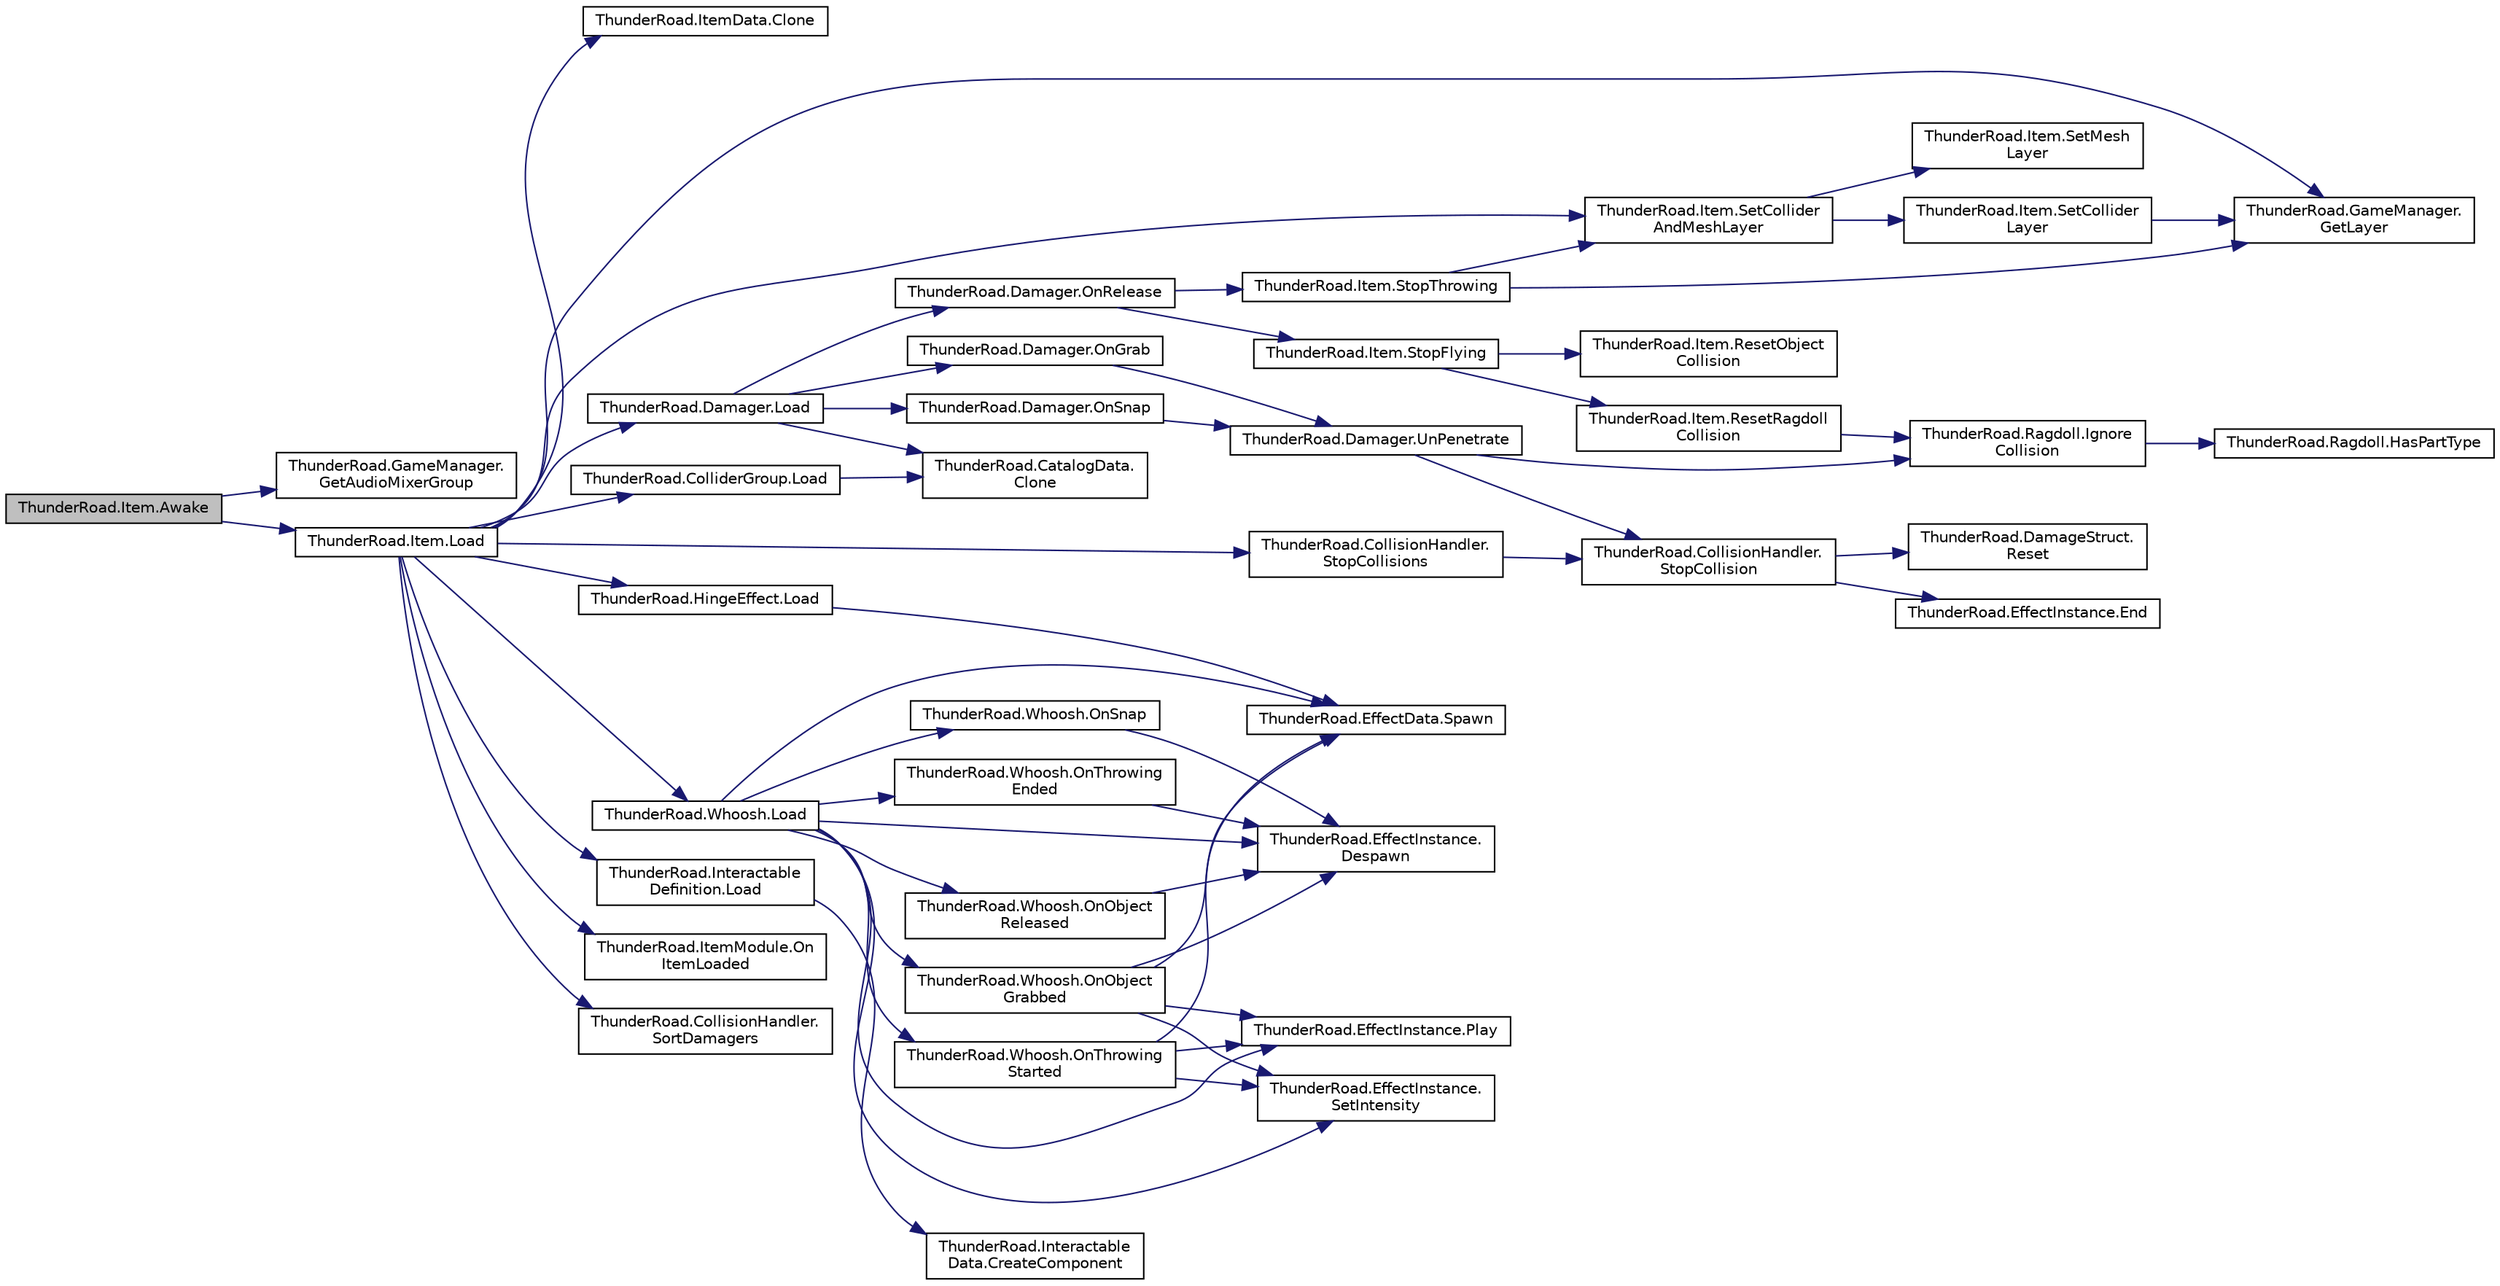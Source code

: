 digraph "ThunderRoad.Item.Awake"
{
 // LATEX_PDF_SIZE
  edge [fontname="Helvetica",fontsize="10",labelfontname="Helvetica",labelfontsize="10"];
  node [fontname="Helvetica",fontsize="10",shape=record];
  rankdir="LR";
  Node1 [label="ThunderRoad.Item.Awake",height=0.2,width=0.4,color="black", fillcolor="grey75", style="filled", fontcolor="black",tooltip="Awakes this instance."];
  Node1 -> Node2 [color="midnightblue",fontsize="10",style="solid",fontname="Helvetica"];
  Node2 [label="ThunderRoad.GameManager.\lGetAudioMixerGroup",height=0.2,width=0.4,color="black", fillcolor="white", style="filled",URL="$class_thunder_road_1_1_game_manager.html#a77a132fd536a364cb8a256629800be5b",tooltip="Gets the audio mixer group."];
  Node1 -> Node3 [color="midnightblue",fontsize="10",style="solid",fontname="Helvetica"];
  Node3 [label="ThunderRoad.Item.Load",height=0.2,width=0.4,color="black", fillcolor="white", style="filled",URL="$class_thunder_road_1_1_item.html#ae7b8caaec59edef93a2a534d1ccf0b19",tooltip="Loads the specified item physic."];
  Node3 -> Node4 [color="midnightblue",fontsize="10",style="solid",fontname="Helvetica"];
  Node4 [label="ThunderRoad.ItemData.Clone",height=0.2,width=0.4,color="black", fillcolor="white", style="filled",URL="$class_thunder_road_1_1_item_data.html#ad143fc68f0cb36eabd3233e45b493204",tooltip="Clones this instance."];
  Node3 -> Node5 [color="midnightblue",fontsize="10",style="solid",fontname="Helvetica"];
  Node5 [label="ThunderRoad.GameManager.\lGetLayer",height=0.2,width=0.4,color="black", fillcolor="white", style="filled",URL="$class_thunder_road_1_1_game_manager.html#a4b7e3521ff92f30374062207b6e30352",tooltip="Gets the layer."];
  Node3 -> Node6 [color="midnightblue",fontsize="10",style="solid",fontname="Helvetica"];
  Node6 [label="ThunderRoad.HingeEffect.Load",height=0.2,width=0.4,color="black", fillcolor="white", style="filled",URL="$class_thunder_road_1_1_hinge_effect.html#adbc01524b957b824e2f5da2b3362b9dd",tooltip="Loads the specified effect hinge data."];
  Node6 -> Node7 [color="midnightblue",fontsize="10",style="solid",fontname="Helvetica"];
  Node7 [label="ThunderRoad.EffectData.Spawn",height=0.2,width=0.4,color="black", fillcolor="white", style="filled",URL="$class_thunder_road_1_1_effect_data.html#a63841dec71870c38eba2dd432ff8878e",tooltip="Spawns the specified parent."];
  Node3 -> Node8 [color="midnightblue",fontsize="10",style="solid",fontname="Helvetica"];
  Node8 [label="ThunderRoad.Damager.Load",height=0.2,width=0.4,color="black", fillcolor="white", style="filled",URL="$class_thunder_road_1_1_damager.html#a3cfaf0ef09d64d10cca08fef78817594",tooltip="Loads the specified damager data."];
  Node8 -> Node9 [color="midnightblue",fontsize="10",style="solid",fontname="Helvetica"];
  Node9 [label="ThunderRoad.CatalogData.\lClone",height=0.2,width=0.4,color="black", fillcolor="white", style="filled",URL="$class_thunder_road_1_1_catalog_data.html#a9b572af0d352c7b93fe5754ba2cdb8a4",tooltip="Clones this instance."];
  Node8 -> Node10 [color="midnightblue",fontsize="10",style="solid",fontname="Helvetica"];
  Node10 [label="ThunderRoad.Damager.OnGrab",height=0.2,width=0.4,color="black", fillcolor="white", style="filled",URL="$class_thunder_road_1_1_damager.html#a3c4e6d7b28e292ded70d5ded1bd2a92e",tooltip="Called when [grab]."];
  Node10 -> Node11 [color="midnightblue",fontsize="10",style="solid",fontname="Helvetica"];
  Node11 [label="ThunderRoad.Damager.UnPenetrate",height=0.2,width=0.4,color="black", fillcolor="white", style="filled",URL="$class_thunder_road_1_1_damager.html#a9833200091ec2bbe4733cabf37fc19ae",tooltip="Uns the penetrate."];
  Node11 -> Node12 [color="midnightblue",fontsize="10",style="solid",fontname="Helvetica"];
  Node12 [label="ThunderRoad.Ragdoll.Ignore\lCollision",height=0.2,width=0.4,color="black", fillcolor="white", style="filled",URL="$class_thunder_road_1_1_ragdoll.html#a3429b1cdefa48b676118205483ad9406",tooltip="Ignores the collision."];
  Node12 -> Node13 [color="midnightblue",fontsize="10",style="solid",fontname="Helvetica"];
  Node13 [label="ThunderRoad.Ragdoll.HasPartType",height=0.2,width=0.4,color="black", fillcolor="white", style="filled",URL="$class_thunder_road_1_1_ragdoll.html#a8bf62a566d0502f63a0933c47d747d78",tooltip="Determines whether [has part type] [the specified part types]."];
  Node11 -> Node14 [color="midnightblue",fontsize="10",style="solid",fontname="Helvetica"];
  Node14 [label="ThunderRoad.CollisionHandler.\lStopCollision",height=0.2,width=0.4,color="black", fillcolor="white", style="filled",URL="$class_thunder_road_1_1_collision_handler.html#a5945ff101996a286d52c439d236f1c04",tooltip="Stops the collision."];
  Node14 -> Node15 [color="midnightblue",fontsize="10",style="solid",fontname="Helvetica"];
  Node15 [label="ThunderRoad.EffectInstance.End",height=0.2,width=0.4,color="black", fillcolor="white", style="filled",URL="$class_thunder_road_1_1_effect_instance.html#a2145ac61404303ad31bfda14880e77e5",tooltip="Ends the specified loop only."];
  Node14 -> Node16 [color="midnightblue",fontsize="10",style="solid",fontname="Helvetica"];
  Node16 [label="ThunderRoad.DamageStruct.\lReset",height=0.2,width=0.4,color="black", fillcolor="white", style="filled",URL="$struct_thunder_road_1_1_damage_struct.html#a187a874ad222f6753b0eddc8eb93f4c9",tooltip="Resets this instance."];
  Node8 -> Node17 [color="midnightblue",fontsize="10",style="solid",fontname="Helvetica"];
  Node17 [label="ThunderRoad.Damager.OnRelease",height=0.2,width=0.4,color="black", fillcolor="white", style="filled",URL="$class_thunder_road_1_1_damager.html#ab82834d7f96c9601402d4f1a1b73ccb9",tooltip="Called when [release]."];
  Node17 -> Node18 [color="midnightblue",fontsize="10",style="solid",fontname="Helvetica"];
  Node18 [label="ThunderRoad.Item.StopFlying",height=0.2,width=0.4,color="black", fillcolor="white", style="filled",URL="$class_thunder_road_1_1_item.html#a460188583ff21c1b0273364159a69e4f",tooltip="Stops the flying."];
  Node18 -> Node19 [color="midnightblue",fontsize="10",style="solid",fontname="Helvetica"];
  Node19 [label="ThunderRoad.Item.ResetObject\lCollision",height=0.2,width=0.4,color="black", fillcolor="white", style="filled",URL="$class_thunder_road_1_1_item.html#a0cb2eaf67cb34ac7856b2c584549902a",tooltip="Resets the object collision."];
  Node18 -> Node20 [color="midnightblue",fontsize="10",style="solid",fontname="Helvetica"];
  Node20 [label="ThunderRoad.Item.ResetRagdoll\lCollision",height=0.2,width=0.4,color="black", fillcolor="white", style="filled",URL="$class_thunder_road_1_1_item.html#a4a7ec512ce5de13942770c4ee678fb40",tooltip="Resets the ragdoll collision."];
  Node20 -> Node12 [color="midnightblue",fontsize="10",style="solid",fontname="Helvetica"];
  Node17 -> Node21 [color="midnightblue",fontsize="10",style="solid",fontname="Helvetica"];
  Node21 [label="ThunderRoad.Item.StopThrowing",height=0.2,width=0.4,color="black", fillcolor="white", style="filled",URL="$class_thunder_road_1_1_item.html#a68bc94da9663d7c2e16db8fd5e34822a",tooltip="Stops the throwing."];
  Node21 -> Node5 [color="midnightblue",fontsize="10",style="solid",fontname="Helvetica"];
  Node21 -> Node22 [color="midnightblue",fontsize="10",style="solid",fontname="Helvetica"];
  Node22 [label="ThunderRoad.Item.SetCollider\lAndMeshLayer",height=0.2,width=0.4,color="black", fillcolor="white", style="filled",URL="$class_thunder_road_1_1_item.html#acc7132d9720dbfbb66910f7042316a71",tooltip="Sets the collider and mesh layer."];
  Node22 -> Node23 [color="midnightblue",fontsize="10",style="solid",fontname="Helvetica"];
  Node23 [label="ThunderRoad.Item.SetCollider\lLayer",height=0.2,width=0.4,color="black", fillcolor="white", style="filled",URL="$class_thunder_road_1_1_item.html#a8ebe3e954b0663e522565567ebe35eb7",tooltip="Sets the collider layer."];
  Node23 -> Node5 [color="midnightblue",fontsize="10",style="solid",fontname="Helvetica"];
  Node22 -> Node24 [color="midnightblue",fontsize="10",style="solid",fontname="Helvetica"];
  Node24 [label="ThunderRoad.Item.SetMesh\lLayer",height=0.2,width=0.4,color="black", fillcolor="white", style="filled",URL="$class_thunder_road_1_1_item.html#af6a9c6fa9e58edfb44799205107c283f",tooltip="Sets the mesh layer."];
  Node8 -> Node25 [color="midnightblue",fontsize="10",style="solid",fontname="Helvetica"];
  Node25 [label="ThunderRoad.Damager.OnSnap",height=0.2,width=0.4,color="black", fillcolor="white", style="filled",URL="$class_thunder_road_1_1_damager.html#af4669a3b196ba45b76a5305ec027d975",tooltip="Called when [snap]."];
  Node25 -> Node11 [color="midnightblue",fontsize="10",style="solid",fontname="Helvetica"];
  Node3 -> Node26 [color="midnightblue",fontsize="10",style="solid",fontname="Helvetica"];
  Node26 [label="ThunderRoad.Interactable\lDefinition.Load",height=0.2,width=0.4,color="black", fillcolor="white", style="filled",URL="$class_thunder_road_1_1_interactable_definition.html#a7aa069a9366df66ee0ed252f7973ce8c",tooltip="Loads the specified interactable data."];
  Node26 -> Node27 [color="midnightblue",fontsize="10",style="solid",fontname="Helvetica"];
  Node27 [label="ThunderRoad.Interactable\lData.CreateComponent",height=0.2,width=0.4,color="black", fillcolor="white", style="filled",URL="$class_thunder_road_1_1_interactable_data.html#a31c4ab5a00c7d6677cedaf3d8ba34bce",tooltip="Creates the component."];
  Node3 -> Node28 [color="midnightblue",fontsize="10",style="solid",fontname="Helvetica"];
  Node28 [label="ThunderRoad.Whoosh.Load",height=0.2,width=0.4,color="black", fillcolor="white", style="filled",URL="$class_thunder_road_1_1_whoosh.html#a695aa07d542e792f8e1a06cd1823201a",tooltip="Loads the specified effect data."];
  Node28 -> Node29 [color="midnightblue",fontsize="10",style="solid",fontname="Helvetica"];
  Node29 [label="ThunderRoad.EffectInstance.\lDespawn",height=0.2,width=0.4,color="black", fillcolor="white", style="filled",URL="$class_thunder_road_1_1_effect_instance.html#ae752a52871151d3abcb2a179a4bf3e1d",tooltip="Despawns this instance."];
  Node28 -> Node30 [color="midnightblue",fontsize="10",style="solid",fontname="Helvetica"];
  Node30 [label="ThunderRoad.Whoosh.OnObject\lGrabbed",height=0.2,width=0.4,color="black", fillcolor="white", style="filled",URL="$class_thunder_road_1_1_whoosh.html#a7cb40fe85dfb92982bd3ab93c4c68bc4",tooltip="Called when [object grabbed]."];
  Node30 -> Node29 [color="midnightblue",fontsize="10",style="solid",fontname="Helvetica"];
  Node30 -> Node31 [color="midnightblue",fontsize="10",style="solid",fontname="Helvetica"];
  Node31 [label="ThunderRoad.EffectInstance.Play",height=0.2,width=0.4,color="black", fillcolor="white", style="filled",URL="$class_thunder_road_1_1_effect_instance.html#a2e1b93aec710be57d9a9014149f0c5d5",tooltip="Plays the specified step custom hash identifier."];
  Node30 -> Node32 [color="midnightblue",fontsize="10",style="solid",fontname="Helvetica"];
  Node32 [label="ThunderRoad.EffectInstance.\lSetIntensity",height=0.2,width=0.4,color="black", fillcolor="white", style="filled",URL="$class_thunder_road_1_1_effect_instance.html#ab4b317e4c00e6212a31d9af69fca4d16",tooltip="Sets the intensity."];
  Node30 -> Node7 [color="midnightblue",fontsize="10",style="solid",fontname="Helvetica"];
  Node28 -> Node33 [color="midnightblue",fontsize="10",style="solid",fontname="Helvetica"];
  Node33 [label="ThunderRoad.Whoosh.OnObject\lReleased",height=0.2,width=0.4,color="black", fillcolor="white", style="filled",URL="$class_thunder_road_1_1_whoosh.html#a943d13d09deca9324268bfa15ce9e64b",tooltip="Called when [object released]."];
  Node33 -> Node29 [color="midnightblue",fontsize="10",style="solid",fontname="Helvetica"];
  Node28 -> Node34 [color="midnightblue",fontsize="10",style="solid",fontname="Helvetica"];
  Node34 [label="ThunderRoad.Whoosh.OnSnap",height=0.2,width=0.4,color="black", fillcolor="white", style="filled",URL="$class_thunder_road_1_1_whoosh.html#ae48202297b3d7570ece1ccbd8dc4a287",tooltip="Called when [snap]."];
  Node34 -> Node29 [color="midnightblue",fontsize="10",style="solid",fontname="Helvetica"];
  Node28 -> Node35 [color="midnightblue",fontsize="10",style="solid",fontname="Helvetica"];
  Node35 [label="ThunderRoad.Whoosh.OnThrowing\lEnded",height=0.2,width=0.4,color="black", fillcolor="white", style="filled",URL="$class_thunder_road_1_1_whoosh.html#a0d77541611d531aab03f8010b551f82c",tooltip="Called when [throwing ended]."];
  Node35 -> Node29 [color="midnightblue",fontsize="10",style="solid",fontname="Helvetica"];
  Node28 -> Node36 [color="midnightblue",fontsize="10",style="solid",fontname="Helvetica"];
  Node36 [label="ThunderRoad.Whoosh.OnThrowing\lStarted",height=0.2,width=0.4,color="black", fillcolor="white", style="filled",URL="$class_thunder_road_1_1_whoosh.html#ad4455e7945f3af96d11b2ba8521e6a92",tooltip="Called when [throwing started]."];
  Node36 -> Node31 [color="midnightblue",fontsize="10",style="solid",fontname="Helvetica"];
  Node36 -> Node32 [color="midnightblue",fontsize="10",style="solid",fontname="Helvetica"];
  Node36 -> Node7 [color="midnightblue",fontsize="10",style="solid",fontname="Helvetica"];
  Node28 -> Node31 [color="midnightblue",fontsize="10",style="solid",fontname="Helvetica"];
  Node28 -> Node32 [color="midnightblue",fontsize="10",style="solid",fontname="Helvetica"];
  Node28 -> Node7 [color="midnightblue",fontsize="10",style="solid",fontname="Helvetica"];
  Node3 -> Node37 [color="midnightblue",fontsize="10",style="solid",fontname="Helvetica"];
  Node37 [label="ThunderRoad.ColliderGroup.Load",height=0.2,width=0.4,color="black", fillcolor="white", style="filled",URL="$class_thunder_road_1_1_collider_group.html#aa08943c3def0f9a07163a641b2ae3b48",tooltip="Loads the specified collider group data."];
  Node37 -> Node9 [color="midnightblue",fontsize="10",style="solid",fontname="Helvetica"];
  Node3 -> Node38 [color="midnightblue",fontsize="10",style="solid",fontname="Helvetica"];
  Node38 [label="ThunderRoad.ItemModule.On\lItemLoaded",height=0.2,width=0.4,color="black", fillcolor="white", style="filled",URL="$class_thunder_road_1_1_item_module.html#a0bbefbe8b482ede6327ffed3a8028dac",tooltip="Called when [item loaded]."];
  Node3 -> Node22 [color="midnightblue",fontsize="10",style="solid",fontname="Helvetica"];
  Node3 -> Node39 [color="midnightblue",fontsize="10",style="solid",fontname="Helvetica"];
  Node39 [label="ThunderRoad.CollisionHandler.\lSortDamagers",height=0.2,width=0.4,color="black", fillcolor="white", style="filled",URL="$class_thunder_road_1_1_collision_handler.html#a5220862d0a035be4adb4de6f4f8d6d70",tooltip="Sorts the damagers."];
  Node3 -> Node40 [color="midnightblue",fontsize="10",style="solid",fontname="Helvetica"];
  Node40 [label="ThunderRoad.CollisionHandler.\lStopCollisions",height=0.2,width=0.4,color="black", fillcolor="white", style="filled",URL="$class_thunder_road_1_1_collision_handler.html#a0656973ff401827811141af0217cd432",tooltip="Stops the collisions."];
  Node40 -> Node14 [color="midnightblue",fontsize="10",style="solid",fontname="Helvetica"];
}
